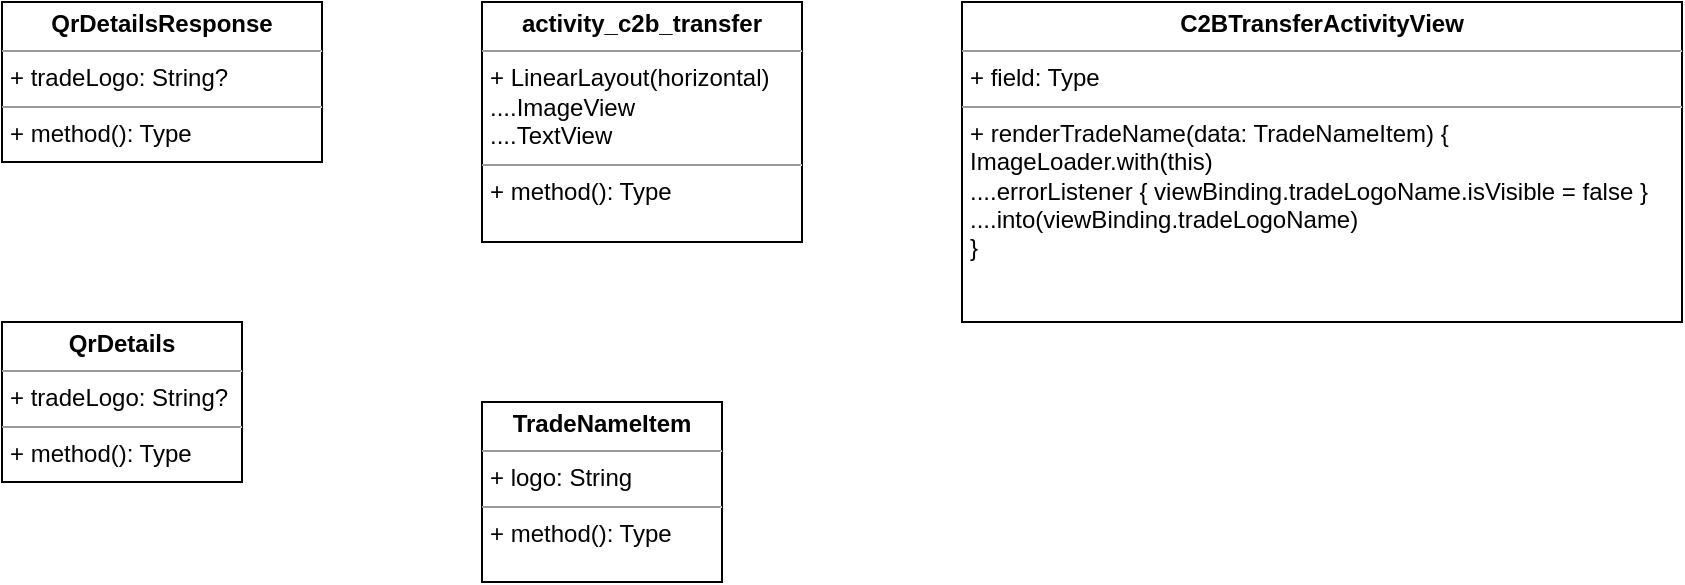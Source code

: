 <mxfile version="20.1.1" type="github">
  <diagram id="9GHJsgkGWnPM4DRguKOr" name="Page-1">
    <mxGraphModel dx="728" dy="462" grid="1" gridSize="10" guides="1" tooltips="1" connect="1" arrows="1" fold="1" page="1" pageScale="1" pageWidth="827" pageHeight="1169" math="0" shadow="0">
      <root>
        <mxCell id="0" />
        <mxCell id="1" parent="0" />
        <mxCell id="BnFLH-ceUi1MthiOXDKU-1" value="&lt;p style=&quot;margin:0px;margin-top:4px;text-align:center;&quot;&gt;&lt;b&gt;QrDetailsResponse&lt;/b&gt;&lt;/p&gt;&lt;hr size=&quot;1&quot;&gt;&lt;p style=&quot;margin:0px;margin-left:4px;&quot;&gt;+ tradeLogo: String?&lt;br&gt;&lt;/p&gt;&lt;hr size=&quot;1&quot;&gt;&lt;p style=&quot;margin:0px;margin-left:4px;&quot;&gt;+ method(): Type&lt;/p&gt;" style="verticalAlign=top;align=left;overflow=fill;fontSize=12;fontFamily=Helvetica;html=1;" vertex="1" parent="1">
          <mxGeometry x="80" y="80" width="160" height="80" as="geometry" />
        </mxCell>
        <mxCell id="BnFLH-ceUi1MthiOXDKU-2" value="&lt;p style=&quot;margin:0px;margin-top:4px;text-align:center;&quot;&gt;&lt;b&gt;QrDetails&lt;/b&gt;&lt;/p&gt;&lt;hr size=&quot;1&quot;&gt;&lt;p style=&quot;margin:0px;margin-left:4px;&quot;&gt;+ tradeLogo: String?&lt;br&gt;&lt;/p&gt;&lt;hr size=&quot;1&quot;&gt;&lt;p style=&quot;margin:0px;margin-left:4px;&quot;&gt;+ method(): Type&lt;/p&gt;" style="verticalAlign=top;align=left;overflow=fill;fontSize=12;fontFamily=Helvetica;html=1;" vertex="1" parent="1">
          <mxGeometry x="80" y="240" width="120" height="80" as="geometry" />
        </mxCell>
        <mxCell id="BnFLH-ceUi1MthiOXDKU-3" value="&lt;p style=&quot;margin:0px;margin-top:4px;text-align:center;&quot;&gt;&lt;b&gt;activity_c2b_transfer&lt;/b&gt;&lt;/p&gt;&lt;hr size=&quot;1&quot;&gt;&lt;p style=&quot;margin:0px;margin-left:4px;&quot;&gt;+ LinearLayout(horizontal)&lt;/p&gt;&lt;p style=&quot;margin:0px;margin-left:4px;&quot;&gt;....ImageView&lt;/p&gt;&lt;p style=&quot;margin:0px;margin-left:4px;&quot;&gt;....TextView&lt;br&gt;&lt;/p&gt;&lt;hr size=&quot;1&quot;&gt;&lt;p style=&quot;margin:0px;margin-left:4px;&quot;&gt;+ method(): Type&lt;/p&gt;" style="verticalAlign=top;align=left;overflow=fill;fontSize=12;fontFamily=Helvetica;html=1;" vertex="1" parent="1">
          <mxGeometry x="320" y="80" width="160" height="120" as="geometry" />
        </mxCell>
        <mxCell id="BnFLH-ceUi1MthiOXDKU-4" value="&lt;p style=&quot;margin:0px;margin-top:4px;text-align:center;&quot;&gt;&lt;b&gt;C2BTransferActivityView&lt;/b&gt;&lt;/p&gt;&lt;hr size=&quot;1&quot;&gt;&lt;p style=&quot;margin:0px;margin-left:4px;&quot;&gt;+ field: Type&lt;/p&gt;&lt;hr size=&quot;1&quot;&gt;&lt;p style=&quot;margin:0px;margin-left:4px;&quot;&gt;+ renderTradeName(data: TradeNameItem) {&lt;/p&gt;&lt;p style=&quot;margin:0px;margin-left:4px;&quot;&gt;ImageLoader.with(this)&lt;/p&gt;&lt;p style=&quot;margin:0px;margin-left:4px;&quot;&gt;....errorListener { viewBinding.tradeLogoName.isVisible = false }&lt;br&gt;&lt;/p&gt;&lt;p style=&quot;margin:0px;margin-left:4px;&quot;&gt;....into(viewBinding.tradeLogoName)&lt;br&gt;&lt;/p&gt;&lt;p style=&quot;margin:0px;margin-left:4px;&quot;&gt;}&lt;br&gt;&lt;/p&gt;" style="verticalAlign=top;align=left;overflow=fill;fontSize=12;fontFamily=Helvetica;html=1;" vertex="1" parent="1">
          <mxGeometry x="560" y="80" width="360" height="160" as="geometry" />
        </mxCell>
        <mxCell id="BnFLH-ceUi1MthiOXDKU-5" value="&lt;p style=&quot;margin:0px;margin-top:4px;text-align:center;&quot;&gt;&lt;b&gt;TradeNameItem&lt;/b&gt;&lt;/p&gt;&lt;hr size=&quot;1&quot;&gt;&lt;p style=&quot;margin:0px;margin-left:4px;&quot;&gt;+ logo: String&lt;br&gt;&lt;/p&gt;&lt;hr size=&quot;1&quot;&gt;&lt;p style=&quot;margin:0px;margin-left:4px;&quot;&gt;+ method(): Type&lt;/p&gt;" style="verticalAlign=top;align=left;overflow=fill;fontSize=12;fontFamily=Helvetica;html=1;" vertex="1" parent="1">
          <mxGeometry x="320" y="280" width="120" height="90" as="geometry" />
        </mxCell>
      </root>
    </mxGraphModel>
  </diagram>
</mxfile>
